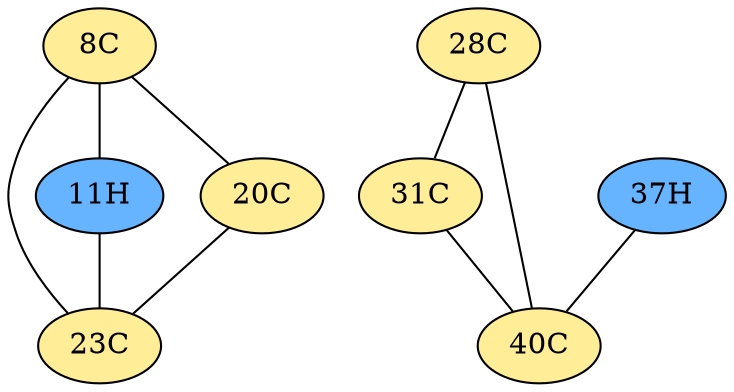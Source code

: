 // The Round Table
graph {
	"8C" [fillcolor="#FFED97" style=radial]
	"23C" [fillcolor="#FFED97" style=radial]
	"8C" -- "23C" [penwidth=1]
	"8C" [fillcolor="#FFED97" style=radial]
	"11H" [fillcolor="#66B3FF" style=radial]
	"8C" -- "11H" [penwidth=1]
	"8C" [fillcolor="#FFED97" style=radial]
	"20C" [fillcolor="#FFED97" style=radial]
	"8C" -- "20C" [penwidth=1]
	"11H" [fillcolor="#66B3FF" style=radial]
	"23C" [fillcolor="#FFED97" style=radial]
	"11H" -- "23C" [penwidth=1]
	"20C" [fillcolor="#FFED97" style=radial]
	"23C" [fillcolor="#FFED97" style=radial]
	"20C" -- "23C" [penwidth=1]
	"28C" [fillcolor="#FFED97" style=radial]
	"31C" [fillcolor="#FFED97" style=radial]
	"28C" -- "31C" [penwidth=1]
	"28C" [fillcolor="#FFED97" style=radial]
	"40C" [fillcolor="#FFED97" style=radial]
	"28C" -- "40C" [penwidth=1]
	"31C" [fillcolor="#FFED97" style=radial]
	"40C" [fillcolor="#FFED97" style=radial]
	"31C" -- "40C" [penwidth=1]
	"37H" [fillcolor="#66B3FF" style=radial]
	"40C" [fillcolor="#FFED97" style=radial]
	"37H" -- "40C" [penwidth=1]
}
